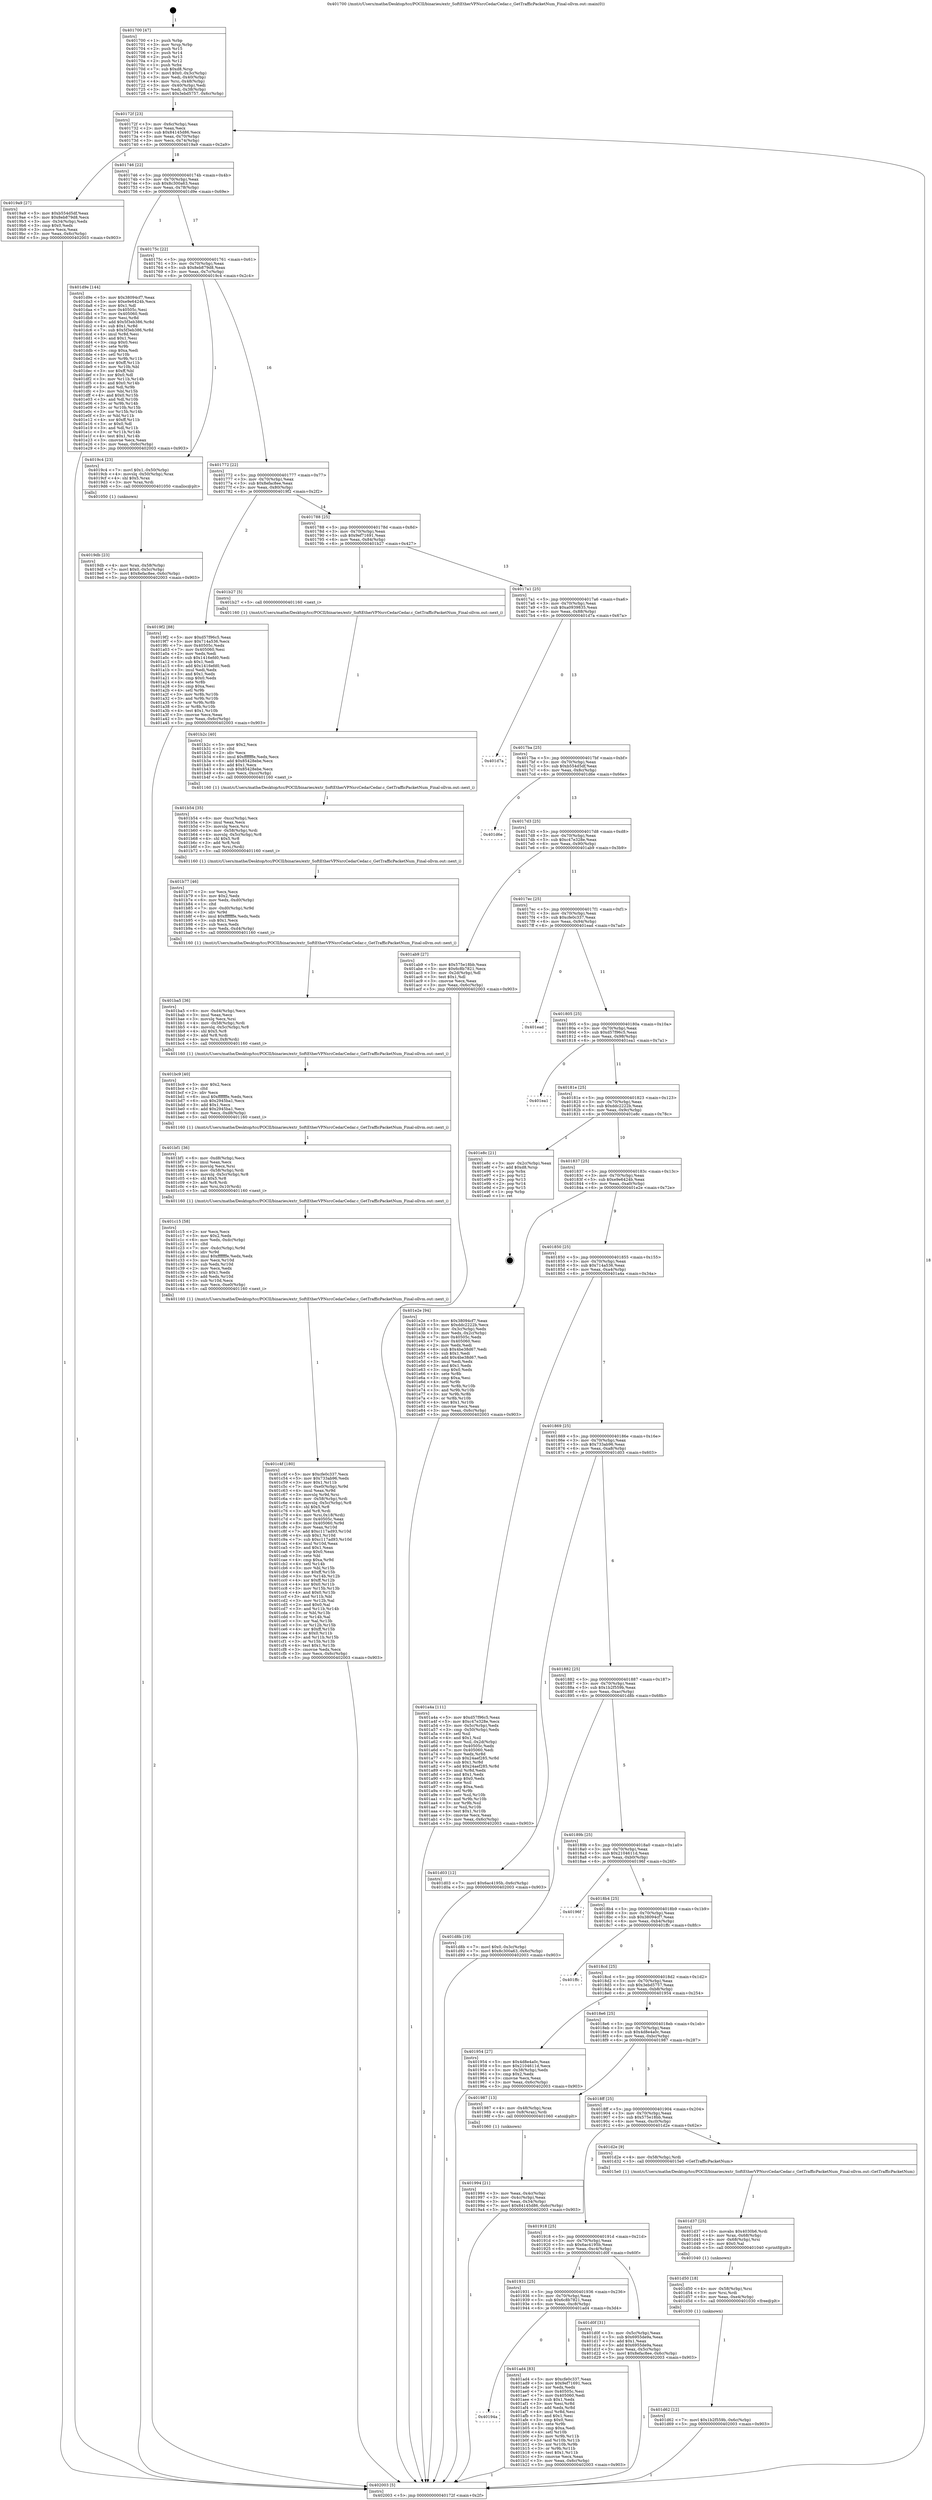 digraph "0x401700" {
  label = "0x401700 (/mnt/c/Users/mathe/Desktop/tcc/POCII/binaries/extr_SoftEtherVPNsrcCedarCedar.c_GetTrafficPacketNum_Final-ollvm.out::main(0))"
  labelloc = "t"
  node[shape=record]

  Entry [label="",width=0.3,height=0.3,shape=circle,fillcolor=black,style=filled]
  "0x40172f" [label="{
     0x40172f [23]\l
     | [instrs]\l
     &nbsp;&nbsp;0x40172f \<+3\>: mov -0x6c(%rbp),%eax\l
     &nbsp;&nbsp;0x401732 \<+2\>: mov %eax,%ecx\l
     &nbsp;&nbsp;0x401734 \<+6\>: sub $0x84145d86,%ecx\l
     &nbsp;&nbsp;0x40173a \<+3\>: mov %eax,-0x70(%rbp)\l
     &nbsp;&nbsp;0x40173d \<+3\>: mov %ecx,-0x74(%rbp)\l
     &nbsp;&nbsp;0x401740 \<+6\>: je 00000000004019a9 \<main+0x2a9\>\l
  }"]
  "0x4019a9" [label="{
     0x4019a9 [27]\l
     | [instrs]\l
     &nbsp;&nbsp;0x4019a9 \<+5\>: mov $0xb554d5df,%eax\l
     &nbsp;&nbsp;0x4019ae \<+5\>: mov $0x8eb879d8,%ecx\l
     &nbsp;&nbsp;0x4019b3 \<+3\>: mov -0x34(%rbp),%edx\l
     &nbsp;&nbsp;0x4019b6 \<+3\>: cmp $0x0,%edx\l
     &nbsp;&nbsp;0x4019b9 \<+3\>: cmove %ecx,%eax\l
     &nbsp;&nbsp;0x4019bc \<+3\>: mov %eax,-0x6c(%rbp)\l
     &nbsp;&nbsp;0x4019bf \<+5\>: jmp 0000000000402003 \<main+0x903\>\l
  }"]
  "0x401746" [label="{
     0x401746 [22]\l
     | [instrs]\l
     &nbsp;&nbsp;0x401746 \<+5\>: jmp 000000000040174b \<main+0x4b\>\l
     &nbsp;&nbsp;0x40174b \<+3\>: mov -0x70(%rbp),%eax\l
     &nbsp;&nbsp;0x40174e \<+5\>: sub $0x8c300a63,%eax\l
     &nbsp;&nbsp;0x401753 \<+3\>: mov %eax,-0x78(%rbp)\l
     &nbsp;&nbsp;0x401756 \<+6\>: je 0000000000401d9e \<main+0x69e\>\l
  }"]
  Exit [label="",width=0.3,height=0.3,shape=circle,fillcolor=black,style=filled,peripheries=2]
  "0x401d9e" [label="{
     0x401d9e [144]\l
     | [instrs]\l
     &nbsp;&nbsp;0x401d9e \<+5\>: mov $0x38094cf7,%eax\l
     &nbsp;&nbsp;0x401da3 \<+5\>: mov $0xe9e6424b,%ecx\l
     &nbsp;&nbsp;0x401da8 \<+2\>: mov $0x1,%dl\l
     &nbsp;&nbsp;0x401daa \<+7\>: mov 0x40505c,%esi\l
     &nbsp;&nbsp;0x401db1 \<+7\>: mov 0x405060,%edi\l
     &nbsp;&nbsp;0x401db8 \<+3\>: mov %esi,%r8d\l
     &nbsp;&nbsp;0x401dbb \<+7\>: add $0x5f3eb386,%r8d\l
     &nbsp;&nbsp;0x401dc2 \<+4\>: sub $0x1,%r8d\l
     &nbsp;&nbsp;0x401dc6 \<+7\>: sub $0x5f3eb386,%r8d\l
     &nbsp;&nbsp;0x401dcd \<+4\>: imul %r8d,%esi\l
     &nbsp;&nbsp;0x401dd1 \<+3\>: and $0x1,%esi\l
     &nbsp;&nbsp;0x401dd4 \<+3\>: cmp $0x0,%esi\l
     &nbsp;&nbsp;0x401dd7 \<+4\>: sete %r9b\l
     &nbsp;&nbsp;0x401ddb \<+3\>: cmp $0xa,%edi\l
     &nbsp;&nbsp;0x401dde \<+4\>: setl %r10b\l
     &nbsp;&nbsp;0x401de2 \<+3\>: mov %r9b,%r11b\l
     &nbsp;&nbsp;0x401de5 \<+4\>: xor $0xff,%r11b\l
     &nbsp;&nbsp;0x401de9 \<+3\>: mov %r10b,%bl\l
     &nbsp;&nbsp;0x401dec \<+3\>: xor $0xff,%bl\l
     &nbsp;&nbsp;0x401def \<+3\>: xor $0x0,%dl\l
     &nbsp;&nbsp;0x401df2 \<+3\>: mov %r11b,%r14b\l
     &nbsp;&nbsp;0x401df5 \<+4\>: and $0x0,%r14b\l
     &nbsp;&nbsp;0x401df9 \<+3\>: and %dl,%r9b\l
     &nbsp;&nbsp;0x401dfc \<+3\>: mov %bl,%r15b\l
     &nbsp;&nbsp;0x401dff \<+4\>: and $0x0,%r15b\l
     &nbsp;&nbsp;0x401e03 \<+3\>: and %dl,%r10b\l
     &nbsp;&nbsp;0x401e06 \<+3\>: or %r9b,%r14b\l
     &nbsp;&nbsp;0x401e09 \<+3\>: or %r10b,%r15b\l
     &nbsp;&nbsp;0x401e0c \<+3\>: xor %r15b,%r14b\l
     &nbsp;&nbsp;0x401e0f \<+3\>: or %bl,%r11b\l
     &nbsp;&nbsp;0x401e12 \<+4\>: xor $0xff,%r11b\l
     &nbsp;&nbsp;0x401e16 \<+3\>: or $0x0,%dl\l
     &nbsp;&nbsp;0x401e19 \<+3\>: and %dl,%r11b\l
     &nbsp;&nbsp;0x401e1c \<+3\>: or %r11b,%r14b\l
     &nbsp;&nbsp;0x401e1f \<+4\>: test $0x1,%r14b\l
     &nbsp;&nbsp;0x401e23 \<+3\>: cmovne %ecx,%eax\l
     &nbsp;&nbsp;0x401e26 \<+3\>: mov %eax,-0x6c(%rbp)\l
     &nbsp;&nbsp;0x401e29 \<+5\>: jmp 0000000000402003 \<main+0x903\>\l
  }"]
  "0x40175c" [label="{
     0x40175c [22]\l
     | [instrs]\l
     &nbsp;&nbsp;0x40175c \<+5\>: jmp 0000000000401761 \<main+0x61\>\l
     &nbsp;&nbsp;0x401761 \<+3\>: mov -0x70(%rbp),%eax\l
     &nbsp;&nbsp;0x401764 \<+5\>: sub $0x8eb879d8,%eax\l
     &nbsp;&nbsp;0x401769 \<+3\>: mov %eax,-0x7c(%rbp)\l
     &nbsp;&nbsp;0x40176c \<+6\>: je 00000000004019c4 \<main+0x2c4\>\l
  }"]
  "0x401d62" [label="{
     0x401d62 [12]\l
     | [instrs]\l
     &nbsp;&nbsp;0x401d62 \<+7\>: movl $0x1b2f559b,-0x6c(%rbp)\l
     &nbsp;&nbsp;0x401d69 \<+5\>: jmp 0000000000402003 \<main+0x903\>\l
  }"]
  "0x4019c4" [label="{
     0x4019c4 [23]\l
     | [instrs]\l
     &nbsp;&nbsp;0x4019c4 \<+7\>: movl $0x1,-0x50(%rbp)\l
     &nbsp;&nbsp;0x4019cb \<+4\>: movslq -0x50(%rbp),%rax\l
     &nbsp;&nbsp;0x4019cf \<+4\>: shl $0x5,%rax\l
     &nbsp;&nbsp;0x4019d3 \<+3\>: mov %rax,%rdi\l
     &nbsp;&nbsp;0x4019d6 \<+5\>: call 0000000000401050 \<malloc@plt\>\l
     | [calls]\l
     &nbsp;&nbsp;0x401050 \{1\} (unknown)\l
  }"]
  "0x401772" [label="{
     0x401772 [22]\l
     | [instrs]\l
     &nbsp;&nbsp;0x401772 \<+5\>: jmp 0000000000401777 \<main+0x77\>\l
     &nbsp;&nbsp;0x401777 \<+3\>: mov -0x70(%rbp),%eax\l
     &nbsp;&nbsp;0x40177a \<+5\>: sub $0x8efac8ee,%eax\l
     &nbsp;&nbsp;0x40177f \<+3\>: mov %eax,-0x80(%rbp)\l
     &nbsp;&nbsp;0x401782 \<+6\>: je 00000000004019f2 \<main+0x2f2\>\l
  }"]
  "0x401d50" [label="{
     0x401d50 [18]\l
     | [instrs]\l
     &nbsp;&nbsp;0x401d50 \<+4\>: mov -0x58(%rbp),%rsi\l
     &nbsp;&nbsp;0x401d54 \<+3\>: mov %rsi,%rdi\l
     &nbsp;&nbsp;0x401d57 \<+6\>: mov %eax,-0xe4(%rbp)\l
     &nbsp;&nbsp;0x401d5d \<+5\>: call 0000000000401030 \<free@plt\>\l
     | [calls]\l
     &nbsp;&nbsp;0x401030 \{1\} (unknown)\l
  }"]
  "0x4019f2" [label="{
     0x4019f2 [88]\l
     | [instrs]\l
     &nbsp;&nbsp;0x4019f2 \<+5\>: mov $0xd57f96c5,%eax\l
     &nbsp;&nbsp;0x4019f7 \<+5\>: mov $0x714a536,%ecx\l
     &nbsp;&nbsp;0x4019fc \<+7\>: mov 0x40505c,%edx\l
     &nbsp;&nbsp;0x401a03 \<+7\>: mov 0x405060,%esi\l
     &nbsp;&nbsp;0x401a0a \<+2\>: mov %edx,%edi\l
     &nbsp;&nbsp;0x401a0c \<+6\>: sub $0x1416efd0,%edi\l
     &nbsp;&nbsp;0x401a12 \<+3\>: sub $0x1,%edi\l
     &nbsp;&nbsp;0x401a15 \<+6\>: add $0x1416efd0,%edi\l
     &nbsp;&nbsp;0x401a1b \<+3\>: imul %edi,%edx\l
     &nbsp;&nbsp;0x401a1e \<+3\>: and $0x1,%edx\l
     &nbsp;&nbsp;0x401a21 \<+3\>: cmp $0x0,%edx\l
     &nbsp;&nbsp;0x401a24 \<+4\>: sete %r8b\l
     &nbsp;&nbsp;0x401a28 \<+3\>: cmp $0xa,%esi\l
     &nbsp;&nbsp;0x401a2b \<+4\>: setl %r9b\l
     &nbsp;&nbsp;0x401a2f \<+3\>: mov %r8b,%r10b\l
     &nbsp;&nbsp;0x401a32 \<+3\>: and %r9b,%r10b\l
     &nbsp;&nbsp;0x401a35 \<+3\>: xor %r9b,%r8b\l
     &nbsp;&nbsp;0x401a38 \<+3\>: or %r8b,%r10b\l
     &nbsp;&nbsp;0x401a3b \<+4\>: test $0x1,%r10b\l
     &nbsp;&nbsp;0x401a3f \<+3\>: cmovne %ecx,%eax\l
     &nbsp;&nbsp;0x401a42 \<+3\>: mov %eax,-0x6c(%rbp)\l
     &nbsp;&nbsp;0x401a45 \<+5\>: jmp 0000000000402003 \<main+0x903\>\l
  }"]
  "0x401788" [label="{
     0x401788 [25]\l
     | [instrs]\l
     &nbsp;&nbsp;0x401788 \<+5\>: jmp 000000000040178d \<main+0x8d\>\l
     &nbsp;&nbsp;0x40178d \<+3\>: mov -0x70(%rbp),%eax\l
     &nbsp;&nbsp;0x401790 \<+5\>: sub $0x9ef71691,%eax\l
     &nbsp;&nbsp;0x401795 \<+6\>: mov %eax,-0x84(%rbp)\l
     &nbsp;&nbsp;0x40179b \<+6\>: je 0000000000401b27 \<main+0x427\>\l
  }"]
  "0x401d37" [label="{
     0x401d37 [25]\l
     | [instrs]\l
     &nbsp;&nbsp;0x401d37 \<+10\>: movabs $0x4030b6,%rdi\l
     &nbsp;&nbsp;0x401d41 \<+4\>: mov %rax,-0x68(%rbp)\l
     &nbsp;&nbsp;0x401d45 \<+4\>: mov -0x68(%rbp),%rsi\l
     &nbsp;&nbsp;0x401d49 \<+2\>: mov $0x0,%al\l
     &nbsp;&nbsp;0x401d4b \<+5\>: call 0000000000401040 \<printf@plt\>\l
     | [calls]\l
     &nbsp;&nbsp;0x401040 \{1\} (unknown)\l
  }"]
  "0x401b27" [label="{
     0x401b27 [5]\l
     | [instrs]\l
     &nbsp;&nbsp;0x401b27 \<+5\>: call 0000000000401160 \<next_i\>\l
     | [calls]\l
     &nbsp;&nbsp;0x401160 \{1\} (/mnt/c/Users/mathe/Desktop/tcc/POCII/binaries/extr_SoftEtherVPNsrcCedarCedar.c_GetTrafficPacketNum_Final-ollvm.out::next_i)\l
  }"]
  "0x4017a1" [label="{
     0x4017a1 [25]\l
     | [instrs]\l
     &nbsp;&nbsp;0x4017a1 \<+5\>: jmp 00000000004017a6 \<main+0xa6\>\l
     &nbsp;&nbsp;0x4017a6 \<+3\>: mov -0x70(%rbp),%eax\l
     &nbsp;&nbsp;0x4017a9 \<+5\>: sub $0xa0939835,%eax\l
     &nbsp;&nbsp;0x4017ae \<+6\>: mov %eax,-0x88(%rbp)\l
     &nbsp;&nbsp;0x4017b4 \<+6\>: je 0000000000401d7a \<main+0x67a\>\l
  }"]
  "0x401c4f" [label="{
     0x401c4f [180]\l
     | [instrs]\l
     &nbsp;&nbsp;0x401c4f \<+5\>: mov $0xcfe0c337,%ecx\l
     &nbsp;&nbsp;0x401c54 \<+5\>: mov $0x733ab96,%edx\l
     &nbsp;&nbsp;0x401c59 \<+3\>: mov $0x1,%r11b\l
     &nbsp;&nbsp;0x401c5c \<+7\>: mov -0xe0(%rbp),%r9d\l
     &nbsp;&nbsp;0x401c63 \<+4\>: imul %eax,%r9d\l
     &nbsp;&nbsp;0x401c67 \<+3\>: movslq %r9d,%rsi\l
     &nbsp;&nbsp;0x401c6a \<+4\>: mov -0x58(%rbp),%rdi\l
     &nbsp;&nbsp;0x401c6e \<+4\>: movslq -0x5c(%rbp),%r8\l
     &nbsp;&nbsp;0x401c72 \<+4\>: shl $0x5,%r8\l
     &nbsp;&nbsp;0x401c76 \<+3\>: add %r8,%rdi\l
     &nbsp;&nbsp;0x401c79 \<+4\>: mov %rsi,0x18(%rdi)\l
     &nbsp;&nbsp;0x401c7d \<+7\>: mov 0x40505c,%eax\l
     &nbsp;&nbsp;0x401c84 \<+8\>: mov 0x405060,%r9d\l
     &nbsp;&nbsp;0x401c8c \<+3\>: mov %eax,%r10d\l
     &nbsp;&nbsp;0x401c8f \<+7\>: add $0xc117ad93,%r10d\l
     &nbsp;&nbsp;0x401c96 \<+4\>: sub $0x1,%r10d\l
     &nbsp;&nbsp;0x401c9a \<+7\>: sub $0xc117ad93,%r10d\l
     &nbsp;&nbsp;0x401ca1 \<+4\>: imul %r10d,%eax\l
     &nbsp;&nbsp;0x401ca5 \<+3\>: and $0x1,%eax\l
     &nbsp;&nbsp;0x401ca8 \<+3\>: cmp $0x0,%eax\l
     &nbsp;&nbsp;0x401cab \<+3\>: sete %bl\l
     &nbsp;&nbsp;0x401cae \<+4\>: cmp $0xa,%r9d\l
     &nbsp;&nbsp;0x401cb2 \<+4\>: setl %r14b\l
     &nbsp;&nbsp;0x401cb6 \<+3\>: mov %bl,%r15b\l
     &nbsp;&nbsp;0x401cb9 \<+4\>: xor $0xff,%r15b\l
     &nbsp;&nbsp;0x401cbd \<+3\>: mov %r14b,%r12b\l
     &nbsp;&nbsp;0x401cc0 \<+4\>: xor $0xff,%r12b\l
     &nbsp;&nbsp;0x401cc4 \<+4\>: xor $0x0,%r11b\l
     &nbsp;&nbsp;0x401cc8 \<+3\>: mov %r15b,%r13b\l
     &nbsp;&nbsp;0x401ccb \<+4\>: and $0x0,%r13b\l
     &nbsp;&nbsp;0x401ccf \<+3\>: and %r11b,%bl\l
     &nbsp;&nbsp;0x401cd2 \<+3\>: mov %r12b,%al\l
     &nbsp;&nbsp;0x401cd5 \<+2\>: and $0x0,%al\l
     &nbsp;&nbsp;0x401cd7 \<+3\>: and %r11b,%r14b\l
     &nbsp;&nbsp;0x401cda \<+3\>: or %bl,%r13b\l
     &nbsp;&nbsp;0x401cdd \<+3\>: or %r14b,%al\l
     &nbsp;&nbsp;0x401ce0 \<+3\>: xor %al,%r13b\l
     &nbsp;&nbsp;0x401ce3 \<+3\>: or %r12b,%r15b\l
     &nbsp;&nbsp;0x401ce6 \<+4\>: xor $0xff,%r15b\l
     &nbsp;&nbsp;0x401cea \<+4\>: or $0x0,%r11b\l
     &nbsp;&nbsp;0x401cee \<+3\>: and %r11b,%r15b\l
     &nbsp;&nbsp;0x401cf1 \<+3\>: or %r15b,%r13b\l
     &nbsp;&nbsp;0x401cf4 \<+4\>: test $0x1,%r13b\l
     &nbsp;&nbsp;0x401cf8 \<+3\>: cmovne %edx,%ecx\l
     &nbsp;&nbsp;0x401cfb \<+3\>: mov %ecx,-0x6c(%rbp)\l
     &nbsp;&nbsp;0x401cfe \<+5\>: jmp 0000000000402003 \<main+0x903\>\l
  }"]
  "0x401d7a" [label="{
     0x401d7a\l
  }", style=dashed]
  "0x4017ba" [label="{
     0x4017ba [25]\l
     | [instrs]\l
     &nbsp;&nbsp;0x4017ba \<+5\>: jmp 00000000004017bf \<main+0xbf\>\l
     &nbsp;&nbsp;0x4017bf \<+3\>: mov -0x70(%rbp),%eax\l
     &nbsp;&nbsp;0x4017c2 \<+5\>: sub $0xb554d5df,%eax\l
     &nbsp;&nbsp;0x4017c7 \<+6\>: mov %eax,-0x8c(%rbp)\l
     &nbsp;&nbsp;0x4017cd \<+6\>: je 0000000000401d6e \<main+0x66e\>\l
  }"]
  "0x401c15" [label="{
     0x401c15 [58]\l
     | [instrs]\l
     &nbsp;&nbsp;0x401c15 \<+2\>: xor %ecx,%ecx\l
     &nbsp;&nbsp;0x401c17 \<+5\>: mov $0x2,%edx\l
     &nbsp;&nbsp;0x401c1c \<+6\>: mov %edx,-0xdc(%rbp)\l
     &nbsp;&nbsp;0x401c22 \<+1\>: cltd\l
     &nbsp;&nbsp;0x401c23 \<+7\>: mov -0xdc(%rbp),%r9d\l
     &nbsp;&nbsp;0x401c2a \<+3\>: idiv %r9d\l
     &nbsp;&nbsp;0x401c2d \<+6\>: imul $0xfffffffe,%edx,%edx\l
     &nbsp;&nbsp;0x401c33 \<+3\>: mov %ecx,%r10d\l
     &nbsp;&nbsp;0x401c36 \<+3\>: sub %edx,%r10d\l
     &nbsp;&nbsp;0x401c39 \<+2\>: mov %ecx,%edx\l
     &nbsp;&nbsp;0x401c3b \<+3\>: sub $0x1,%edx\l
     &nbsp;&nbsp;0x401c3e \<+3\>: add %edx,%r10d\l
     &nbsp;&nbsp;0x401c41 \<+3\>: sub %r10d,%ecx\l
     &nbsp;&nbsp;0x401c44 \<+6\>: mov %ecx,-0xe0(%rbp)\l
     &nbsp;&nbsp;0x401c4a \<+5\>: call 0000000000401160 \<next_i\>\l
     | [calls]\l
     &nbsp;&nbsp;0x401160 \{1\} (/mnt/c/Users/mathe/Desktop/tcc/POCII/binaries/extr_SoftEtherVPNsrcCedarCedar.c_GetTrafficPacketNum_Final-ollvm.out::next_i)\l
  }"]
  "0x401d6e" [label="{
     0x401d6e\l
  }", style=dashed]
  "0x4017d3" [label="{
     0x4017d3 [25]\l
     | [instrs]\l
     &nbsp;&nbsp;0x4017d3 \<+5\>: jmp 00000000004017d8 \<main+0xd8\>\l
     &nbsp;&nbsp;0x4017d8 \<+3\>: mov -0x70(%rbp),%eax\l
     &nbsp;&nbsp;0x4017db \<+5\>: sub $0xc47e328e,%eax\l
     &nbsp;&nbsp;0x4017e0 \<+6\>: mov %eax,-0x90(%rbp)\l
     &nbsp;&nbsp;0x4017e6 \<+6\>: je 0000000000401ab9 \<main+0x3b9\>\l
  }"]
  "0x401bf1" [label="{
     0x401bf1 [36]\l
     | [instrs]\l
     &nbsp;&nbsp;0x401bf1 \<+6\>: mov -0xd8(%rbp),%ecx\l
     &nbsp;&nbsp;0x401bf7 \<+3\>: imul %eax,%ecx\l
     &nbsp;&nbsp;0x401bfa \<+3\>: movslq %ecx,%rsi\l
     &nbsp;&nbsp;0x401bfd \<+4\>: mov -0x58(%rbp),%rdi\l
     &nbsp;&nbsp;0x401c01 \<+4\>: movslq -0x5c(%rbp),%r8\l
     &nbsp;&nbsp;0x401c05 \<+4\>: shl $0x5,%r8\l
     &nbsp;&nbsp;0x401c09 \<+3\>: add %r8,%rdi\l
     &nbsp;&nbsp;0x401c0c \<+4\>: mov %rsi,0x10(%rdi)\l
     &nbsp;&nbsp;0x401c10 \<+5\>: call 0000000000401160 \<next_i\>\l
     | [calls]\l
     &nbsp;&nbsp;0x401160 \{1\} (/mnt/c/Users/mathe/Desktop/tcc/POCII/binaries/extr_SoftEtherVPNsrcCedarCedar.c_GetTrafficPacketNum_Final-ollvm.out::next_i)\l
  }"]
  "0x401ab9" [label="{
     0x401ab9 [27]\l
     | [instrs]\l
     &nbsp;&nbsp;0x401ab9 \<+5\>: mov $0x575e18bb,%eax\l
     &nbsp;&nbsp;0x401abe \<+5\>: mov $0x6c8b7821,%ecx\l
     &nbsp;&nbsp;0x401ac3 \<+3\>: mov -0x2d(%rbp),%dl\l
     &nbsp;&nbsp;0x401ac6 \<+3\>: test $0x1,%dl\l
     &nbsp;&nbsp;0x401ac9 \<+3\>: cmovne %ecx,%eax\l
     &nbsp;&nbsp;0x401acc \<+3\>: mov %eax,-0x6c(%rbp)\l
     &nbsp;&nbsp;0x401acf \<+5\>: jmp 0000000000402003 \<main+0x903\>\l
  }"]
  "0x4017ec" [label="{
     0x4017ec [25]\l
     | [instrs]\l
     &nbsp;&nbsp;0x4017ec \<+5\>: jmp 00000000004017f1 \<main+0xf1\>\l
     &nbsp;&nbsp;0x4017f1 \<+3\>: mov -0x70(%rbp),%eax\l
     &nbsp;&nbsp;0x4017f4 \<+5\>: sub $0xcfe0c337,%eax\l
     &nbsp;&nbsp;0x4017f9 \<+6\>: mov %eax,-0x94(%rbp)\l
     &nbsp;&nbsp;0x4017ff \<+6\>: je 0000000000401ead \<main+0x7ad\>\l
  }"]
  "0x401bc9" [label="{
     0x401bc9 [40]\l
     | [instrs]\l
     &nbsp;&nbsp;0x401bc9 \<+5\>: mov $0x2,%ecx\l
     &nbsp;&nbsp;0x401bce \<+1\>: cltd\l
     &nbsp;&nbsp;0x401bcf \<+2\>: idiv %ecx\l
     &nbsp;&nbsp;0x401bd1 \<+6\>: imul $0xfffffffe,%edx,%ecx\l
     &nbsp;&nbsp;0x401bd7 \<+6\>: sub $0x2945ba1,%ecx\l
     &nbsp;&nbsp;0x401bdd \<+3\>: add $0x1,%ecx\l
     &nbsp;&nbsp;0x401be0 \<+6\>: add $0x2945ba1,%ecx\l
     &nbsp;&nbsp;0x401be6 \<+6\>: mov %ecx,-0xd8(%rbp)\l
     &nbsp;&nbsp;0x401bec \<+5\>: call 0000000000401160 \<next_i\>\l
     | [calls]\l
     &nbsp;&nbsp;0x401160 \{1\} (/mnt/c/Users/mathe/Desktop/tcc/POCII/binaries/extr_SoftEtherVPNsrcCedarCedar.c_GetTrafficPacketNum_Final-ollvm.out::next_i)\l
  }"]
  "0x401ead" [label="{
     0x401ead\l
  }", style=dashed]
  "0x401805" [label="{
     0x401805 [25]\l
     | [instrs]\l
     &nbsp;&nbsp;0x401805 \<+5\>: jmp 000000000040180a \<main+0x10a\>\l
     &nbsp;&nbsp;0x40180a \<+3\>: mov -0x70(%rbp),%eax\l
     &nbsp;&nbsp;0x40180d \<+5\>: sub $0xd57f96c5,%eax\l
     &nbsp;&nbsp;0x401812 \<+6\>: mov %eax,-0x98(%rbp)\l
     &nbsp;&nbsp;0x401818 \<+6\>: je 0000000000401ea1 \<main+0x7a1\>\l
  }"]
  "0x401ba5" [label="{
     0x401ba5 [36]\l
     | [instrs]\l
     &nbsp;&nbsp;0x401ba5 \<+6\>: mov -0xd4(%rbp),%ecx\l
     &nbsp;&nbsp;0x401bab \<+3\>: imul %eax,%ecx\l
     &nbsp;&nbsp;0x401bae \<+3\>: movslq %ecx,%rsi\l
     &nbsp;&nbsp;0x401bb1 \<+4\>: mov -0x58(%rbp),%rdi\l
     &nbsp;&nbsp;0x401bb5 \<+4\>: movslq -0x5c(%rbp),%r8\l
     &nbsp;&nbsp;0x401bb9 \<+4\>: shl $0x5,%r8\l
     &nbsp;&nbsp;0x401bbd \<+3\>: add %r8,%rdi\l
     &nbsp;&nbsp;0x401bc0 \<+4\>: mov %rsi,0x8(%rdi)\l
     &nbsp;&nbsp;0x401bc4 \<+5\>: call 0000000000401160 \<next_i\>\l
     | [calls]\l
     &nbsp;&nbsp;0x401160 \{1\} (/mnt/c/Users/mathe/Desktop/tcc/POCII/binaries/extr_SoftEtherVPNsrcCedarCedar.c_GetTrafficPacketNum_Final-ollvm.out::next_i)\l
  }"]
  "0x401ea1" [label="{
     0x401ea1\l
  }", style=dashed]
  "0x40181e" [label="{
     0x40181e [25]\l
     | [instrs]\l
     &nbsp;&nbsp;0x40181e \<+5\>: jmp 0000000000401823 \<main+0x123\>\l
     &nbsp;&nbsp;0x401823 \<+3\>: mov -0x70(%rbp),%eax\l
     &nbsp;&nbsp;0x401826 \<+5\>: sub $0xddc2222b,%eax\l
     &nbsp;&nbsp;0x40182b \<+6\>: mov %eax,-0x9c(%rbp)\l
     &nbsp;&nbsp;0x401831 \<+6\>: je 0000000000401e8c \<main+0x78c\>\l
  }"]
  "0x401b77" [label="{
     0x401b77 [46]\l
     | [instrs]\l
     &nbsp;&nbsp;0x401b77 \<+2\>: xor %ecx,%ecx\l
     &nbsp;&nbsp;0x401b79 \<+5\>: mov $0x2,%edx\l
     &nbsp;&nbsp;0x401b7e \<+6\>: mov %edx,-0xd0(%rbp)\l
     &nbsp;&nbsp;0x401b84 \<+1\>: cltd\l
     &nbsp;&nbsp;0x401b85 \<+7\>: mov -0xd0(%rbp),%r9d\l
     &nbsp;&nbsp;0x401b8c \<+3\>: idiv %r9d\l
     &nbsp;&nbsp;0x401b8f \<+6\>: imul $0xfffffffe,%edx,%edx\l
     &nbsp;&nbsp;0x401b95 \<+3\>: sub $0x1,%ecx\l
     &nbsp;&nbsp;0x401b98 \<+2\>: sub %ecx,%edx\l
     &nbsp;&nbsp;0x401b9a \<+6\>: mov %edx,-0xd4(%rbp)\l
     &nbsp;&nbsp;0x401ba0 \<+5\>: call 0000000000401160 \<next_i\>\l
     | [calls]\l
     &nbsp;&nbsp;0x401160 \{1\} (/mnt/c/Users/mathe/Desktop/tcc/POCII/binaries/extr_SoftEtherVPNsrcCedarCedar.c_GetTrafficPacketNum_Final-ollvm.out::next_i)\l
  }"]
  "0x401e8c" [label="{
     0x401e8c [21]\l
     | [instrs]\l
     &nbsp;&nbsp;0x401e8c \<+3\>: mov -0x2c(%rbp),%eax\l
     &nbsp;&nbsp;0x401e8f \<+7\>: add $0xd8,%rsp\l
     &nbsp;&nbsp;0x401e96 \<+1\>: pop %rbx\l
     &nbsp;&nbsp;0x401e97 \<+2\>: pop %r12\l
     &nbsp;&nbsp;0x401e99 \<+2\>: pop %r13\l
     &nbsp;&nbsp;0x401e9b \<+2\>: pop %r14\l
     &nbsp;&nbsp;0x401e9d \<+2\>: pop %r15\l
     &nbsp;&nbsp;0x401e9f \<+1\>: pop %rbp\l
     &nbsp;&nbsp;0x401ea0 \<+1\>: ret\l
  }"]
  "0x401837" [label="{
     0x401837 [25]\l
     | [instrs]\l
     &nbsp;&nbsp;0x401837 \<+5\>: jmp 000000000040183c \<main+0x13c\>\l
     &nbsp;&nbsp;0x40183c \<+3\>: mov -0x70(%rbp),%eax\l
     &nbsp;&nbsp;0x40183f \<+5\>: sub $0xe9e6424b,%eax\l
     &nbsp;&nbsp;0x401844 \<+6\>: mov %eax,-0xa0(%rbp)\l
     &nbsp;&nbsp;0x40184a \<+6\>: je 0000000000401e2e \<main+0x72e\>\l
  }"]
  "0x401b54" [label="{
     0x401b54 [35]\l
     | [instrs]\l
     &nbsp;&nbsp;0x401b54 \<+6\>: mov -0xcc(%rbp),%ecx\l
     &nbsp;&nbsp;0x401b5a \<+3\>: imul %eax,%ecx\l
     &nbsp;&nbsp;0x401b5d \<+3\>: movslq %ecx,%rsi\l
     &nbsp;&nbsp;0x401b60 \<+4\>: mov -0x58(%rbp),%rdi\l
     &nbsp;&nbsp;0x401b64 \<+4\>: movslq -0x5c(%rbp),%r8\l
     &nbsp;&nbsp;0x401b68 \<+4\>: shl $0x5,%r8\l
     &nbsp;&nbsp;0x401b6c \<+3\>: add %r8,%rdi\l
     &nbsp;&nbsp;0x401b6f \<+3\>: mov %rsi,(%rdi)\l
     &nbsp;&nbsp;0x401b72 \<+5\>: call 0000000000401160 \<next_i\>\l
     | [calls]\l
     &nbsp;&nbsp;0x401160 \{1\} (/mnt/c/Users/mathe/Desktop/tcc/POCII/binaries/extr_SoftEtherVPNsrcCedarCedar.c_GetTrafficPacketNum_Final-ollvm.out::next_i)\l
  }"]
  "0x401e2e" [label="{
     0x401e2e [94]\l
     | [instrs]\l
     &nbsp;&nbsp;0x401e2e \<+5\>: mov $0x38094cf7,%eax\l
     &nbsp;&nbsp;0x401e33 \<+5\>: mov $0xddc2222b,%ecx\l
     &nbsp;&nbsp;0x401e38 \<+3\>: mov -0x3c(%rbp),%edx\l
     &nbsp;&nbsp;0x401e3b \<+3\>: mov %edx,-0x2c(%rbp)\l
     &nbsp;&nbsp;0x401e3e \<+7\>: mov 0x40505c,%edx\l
     &nbsp;&nbsp;0x401e45 \<+7\>: mov 0x405060,%esi\l
     &nbsp;&nbsp;0x401e4c \<+2\>: mov %edx,%edi\l
     &nbsp;&nbsp;0x401e4e \<+6\>: sub $0x4be38d67,%edi\l
     &nbsp;&nbsp;0x401e54 \<+3\>: sub $0x1,%edi\l
     &nbsp;&nbsp;0x401e57 \<+6\>: add $0x4be38d67,%edi\l
     &nbsp;&nbsp;0x401e5d \<+3\>: imul %edi,%edx\l
     &nbsp;&nbsp;0x401e60 \<+3\>: and $0x1,%edx\l
     &nbsp;&nbsp;0x401e63 \<+3\>: cmp $0x0,%edx\l
     &nbsp;&nbsp;0x401e66 \<+4\>: sete %r8b\l
     &nbsp;&nbsp;0x401e6a \<+3\>: cmp $0xa,%esi\l
     &nbsp;&nbsp;0x401e6d \<+4\>: setl %r9b\l
     &nbsp;&nbsp;0x401e71 \<+3\>: mov %r8b,%r10b\l
     &nbsp;&nbsp;0x401e74 \<+3\>: and %r9b,%r10b\l
     &nbsp;&nbsp;0x401e77 \<+3\>: xor %r9b,%r8b\l
     &nbsp;&nbsp;0x401e7a \<+3\>: or %r8b,%r10b\l
     &nbsp;&nbsp;0x401e7d \<+4\>: test $0x1,%r10b\l
     &nbsp;&nbsp;0x401e81 \<+3\>: cmovne %ecx,%eax\l
     &nbsp;&nbsp;0x401e84 \<+3\>: mov %eax,-0x6c(%rbp)\l
     &nbsp;&nbsp;0x401e87 \<+5\>: jmp 0000000000402003 \<main+0x903\>\l
  }"]
  "0x401850" [label="{
     0x401850 [25]\l
     | [instrs]\l
     &nbsp;&nbsp;0x401850 \<+5\>: jmp 0000000000401855 \<main+0x155\>\l
     &nbsp;&nbsp;0x401855 \<+3\>: mov -0x70(%rbp),%eax\l
     &nbsp;&nbsp;0x401858 \<+5\>: sub $0x714a536,%eax\l
     &nbsp;&nbsp;0x40185d \<+6\>: mov %eax,-0xa4(%rbp)\l
     &nbsp;&nbsp;0x401863 \<+6\>: je 0000000000401a4a \<main+0x34a\>\l
  }"]
  "0x401b2c" [label="{
     0x401b2c [40]\l
     | [instrs]\l
     &nbsp;&nbsp;0x401b2c \<+5\>: mov $0x2,%ecx\l
     &nbsp;&nbsp;0x401b31 \<+1\>: cltd\l
     &nbsp;&nbsp;0x401b32 \<+2\>: idiv %ecx\l
     &nbsp;&nbsp;0x401b34 \<+6\>: imul $0xfffffffe,%edx,%ecx\l
     &nbsp;&nbsp;0x401b3a \<+6\>: add $0x85428ebe,%ecx\l
     &nbsp;&nbsp;0x401b40 \<+3\>: add $0x1,%ecx\l
     &nbsp;&nbsp;0x401b43 \<+6\>: sub $0x85428ebe,%ecx\l
     &nbsp;&nbsp;0x401b49 \<+6\>: mov %ecx,-0xcc(%rbp)\l
     &nbsp;&nbsp;0x401b4f \<+5\>: call 0000000000401160 \<next_i\>\l
     | [calls]\l
     &nbsp;&nbsp;0x401160 \{1\} (/mnt/c/Users/mathe/Desktop/tcc/POCII/binaries/extr_SoftEtherVPNsrcCedarCedar.c_GetTrafficPacketNum_Final-ollvm.out::next_i)\l
  }"]
  "0x401a4a" [label="{
     0x401a4a [111]\l
     | [instrs]\l
     &nbsp;&nbsp;0x401a4a \<+5\>: mov $0xd57f96c5,%eax\l
     &nbsp;&nbsp;0x401a4f \<+5\>: mov $0xc47e328e,%ecx\l
     &nbsp;&nbsp;0x401a54 \<+3\>: mov -0x5c(%rbp),%edx\l
     &nbsp;&nbsp;0x401a57 \<+3\>: cmp -0x50(%rbp),%edx\l
     &nbsp;&nbsp;0x401a5a \<+4\>: setl %sil\l
     &nbsp;&nbsp;0x401a5e \<+4\>: and $0x1,%sil\l
     &nbsp;&nbsp;0x401a62 \<+4\>: mov %sil,-0x2d(%rbp)\l
     &nbsp;&nbsp;0x401a66 \<+7\>: mov 0x40505c,%edx\l
     &nbsp;&nbsp;0x401a6d \<+7\>: mov 0x405060,%edi\l
     &nbsp;&nbsp;0x401a74 \<+3\>: mov %edx,%r8d\l
     &nbsp;&nbsp;0x401a77 \<+7\>: sub $0x24aef285,%r8d\l
     &nbsp;&nbsp;0x401a7e \<+4\>: sub $0x1,%r8d\l
     &nbsp;&nbsp;0x401a82 \<+7\>: add $0x24aef285,%r8d\l
     &nbsp;&nbsp;0x401a89 \<+4\>: imul %r8d,%edx\l
     &nbsp;&nbsp;0x401a8d \<+3\>: and $0x1,%edx\l
     &nbsp;&nbsp;0x401a90 \<+3\>: cmp $0x0,%edx\l
     &nbsp;&nbsp;0x401a93 \<+4\>: sete %sil\l
     &nbsp;&nbsp;0x401a97 \<+3\>: cmp $0xa,%edi\l
     &nbsp;&nbsp;0x401a9a \<+4\>: setl %r9b\l
     &nbsp;&nbsp;0x401a9e \<+3\>: mov %sil,%r10b\l
     &nbsp;&nbsp;0x401aa1 \<+3\>: and %r9b,%r10b\l
     &nbsp;&nbsp;0x401aa4 \<+3\>: xor %r9b,%sil\l
     &nbsp;&nbsp;0x401aa7 \<+3\>: or %sil,%r10b\l
     &nbsp;&nbsp;0x401aaa \<+4\>: test $0x1,%r10b\l
     &nbsp;&nbsp;0x401aae \<+3\>: cmovne %ecx,%eax\l
     &nbsp;&nbsp;0x401ab1 \<+3\>: mov %eax,-0x6c(%rbp)\l
     &nbsp;&nbsp;0x401ab4 \<+5\>: jmp 0000000000402003 \<main+0x903\>\l
  }"]
  "0x401869" [label="{
     0x401869 [25]\l
     | [instrs]\l
     &nbsp;&nbsp;0x401869 \<+5\>: jmp 000000000040186e \<main+0x16e\>\l
     &nbsp;&nbsp;0x40186e \<+3\>: mov -0x70(%rbp),%eax\l
     &nbsp;&nbsp;0x401871 \<+5\>: sub $0x733ab96,%eax\l
     &nbsp;&nbsp;0x401876 \<+6\>: mov %eax,-0xa8(%rbp)\l
     &nbsp;&nbsp;0x40187c \<+6\>: je 0000000000401d03 \<main+0x603\>\l
  }"]
  "0x40194a" [label="{
     0x40194a\l
  }", style=dashed]
  "0x401d03" [label="{
     0x401d03 [12]\l
     | [instrs]\l
     &nbsp;&nbsp;0x401d03 \<+7\>: movl $0x6ac4195b,-0x6c(%rbp)\l
     &nbsp;&nbsp;0x401d0a \<+5\>: jmp 0000000000402003 \<main+0x903\>\l
  }"]
  "0x401882" [label="{
     0x401882 [25]\l
     | [instrs]\l
     &nbsp;&nbsp;0x401882 \<+5\>: jmp 0000000000401887 \<main+0x187\>\l
     &nbsp;&nbsp;0x401887 \<+3\>: mov -0x70(%rbp),%eax\l
     &nbsp;&nbsp;0x40188a \<+5\>: sub $0x1b2f559b,%eax\l
     &nbsp;&nbsp;0x40188f \<+6\>: mov %eax,-0xac(%rbp)\l
     &nbsp;&nbsp;0x401895 \<+6\>: je 0000000000401d8b \<main+0x68b\>\l
  }"]
  "0x401ad4" [label="{
     0x401ad4 [83]\l
     | [instrs]\l
     &nbsp;&nbsp;0x401ad4 \<+5\>: mov $0xcfe0c337,%eax\l
     &nbsp;&nbsp;0x401ad9 \<+5\>: mov $0x9ef71691,%ecx\l
     &nbsp;&nbsp;0x401ade \<+2\>: xor %edx,%edx\l
     &nbsp;&nbsp;0x401ae0 \<+7\>: mov 0x40505c,%esi\l
     &nbsp;&nbsp;0x401ae7 \<+7\>: mov 0x405060,%edi\l
     &nbsp;&nbsp;0x401aee \<+3\>: sub $0x1,%edx\l
     &nbsp;&nbsp;0x401af1 \<+3\>: mov %esi,%r8d\l
     &nbsp;&nbsp;0x401af4 \<+3\>: add %edx,%r8d\l
     &nbsp;&nbsp;0x401af7 \<+4\>: imul %r8d,%esi\l
     &nbsp;&nbsp;0x401afb \<+3\>: and $0x1,%esi\l
     &nbsp;&nbsp;0x401afe \<+3\>: cmp $0x0,%esi\l
     &nbsp;&nbsp;0x401b01 \<+4\>: sete %r9b\l
     &nbsp;&nbsp;0x401b05 \<+3\>: cmp $0xa,%edi\l
     &nbsp;&nbsp;0x401b08 \<+4\>: setl %r10b\l
     &nbsp;&nbsp;0x401b0c \<+3\>: mov %r9b,%r11b\l
     &nbsp;&nbsp;0x401b0f \<+3\>: and %r10b,%r11b\l
     &nbsp;&nbsp;0x401b12 \<+3\>: xor %r10b,%r9b\l
     &nbsp;&nbsp;0x401b15 \<+3\>: or %r9b,%r11b\l
     &nbsp;&nbsp;0x401b18 \<+4\>: test $0x1,%r11b\l
     &nbsp;&nbsp;0x401b1c \<+3\>: cmovne %ecx,%eax\l
     &nbsp;&nbsp;0x401b1f \<+3\>: mov %eax,-0x6c(%rbp)\l
     &nbsp;&nbsp;0x401b22 \<+5\>: jmp 0000000000402003 \<main+0x903\>\l
  }"]
  "0x401d8b" [label="{
     0x401d8b [19]\l
     | [instrs]\l
     &nbsp;&nbsp;0x401d8b \<+7\>: movl $0x0,-0x3c(%rbp)\l
     &nbsp;&nbsp;0x401d92 \<+7\>: movl $0x8c300a63,-0x6c(%rbp)\l
     &nbsp;&nbsp;0x401d99 \<+5\>: jmp 0000000000402003 \<main+0x903\>\l
  }"]
  "0x40189b" [label="{
     0x40189b [25]\l
     | [instrs]\l
     &nbsp;&nbsp;0x40189b \<+5\>: jmp 00000000004018a0 \<main+0x1a0\>\l
     &nbsp;&nbsp;0x4018a0 \<+3\>: mov -0x70(%rbp),%eax\l
     &nbsp;&nbsp;0x4018a3 \<+5\>: sub $0x2104611d,%eax\l
     &nbsp;&nbsp;0x4018a8 \<+6\>: mov %eax,-0xb0(%rbp)\l
     &nbsp;&nbsp;0x4018ae \<+6\>: je 000000000040196f \<main+0x26f\>\l
  }"]
  "0x401931" [label="{
     0x401931 [25]\l
     | [instrs]\l
     &nbsp;&nbsp;0x401931 \<+5\>: jmp 0000000000401936 \<main+0x236\>\l
     &nbsp;&nbsp;0x401936 \<+3\>: mov -0x70(%rbp),%eax\l
     &nbsp;&nbsp;0x401939 \<+5\>: sub $0x6c8b7821,%eax\l
     &nbsp;&nbsp;0x40193e \<+6\>: mov %eax,-0xc8(%rbp)\l
     &nbsp;&nbsp;0x401944 \<+6\>: je 0000000000401ad4 \<main+0x3d4\>\l
  }"]
  "0x40196f" [label="{
     0x40196f\l
  }", style=dashed]
  "0x4018b4" [label="{
     0x4018b4 [25]\l
     | [instrs]\l
     &nbsp;&nbsp;0x4018b4 \<+5\>: jmp 00000000004018b9 \<main+0x1b9\>\l
     &nbsp;&nbsp;0x4018b9 \<+3\>: mov -0x70(%rbp),%eax\l
     &nbsp;&nbsp;0x4018bc \<+5\>: sub $0x38094cf7,%eax\l
     &nbsp;&nbsp;0x4018c1 \<+6\>: mov %eax,-0xb4(%rbp)\l
     &nbsp;&nbsp;0x4018c7 \<+6\>: je 0000000000401ffc \<main+0x8fc\>\l
  }"]
  "0x401d0f" [label="{
     0x401d0f [31]\l
     | [instrs]\l
     &nbsp;&nbsp;0x401d0f \<+3\>: mov -0x5c(%rbp),%eax\l
     &nbsp;&nbsp;0x401d12 \<+5\>: sub $0x6955de9a,%eax\l
     &nbsp;&nbsp;0x401d17 \<+3\>: add $0x1,%eax\l
     &nbsp;&nbsp;0x401d1a \<+5\>: add $0x6955de9a,%eax\l
     &nbsp;&nbsp;0x401d1f \<+3\>: mov %eax,-0x5c(%rbp)\l
     &nbsp;&nbsp;0x401d22 \<+7\>: movl $0x8efac8ee,-0x6c(%rbp)\l
     &nbsp;&nbsp;0x401d29 \<+5\>: jmp 0000000000402003 \<main+0x903\>\l
  }"]
  "0x401ffc" [label="{
     0x401ffc\l
  }", style=dashed]
  "0x4018cd" [label="{
     0x4018cd [25]\l
     | [instrs]\l
     &nbsp;&nbsp;0x4018cd \<+5\>: jmp 00000000004018d2 \<main+0x1d2\>\l
     &nbsp;&nbsp;0x4018d2 \<+3\>: mov -0x70(%rbp),%eax\l
     &nbsp;&nbsp;0x4018d5 \<+5\>: sub $0x3ebd5757,%eax\l
     &nbsp;&nbsp;0x4018da \<+6\>: mov %eax,-0xb8(%rbp)\l
     &nbsp;&nbsp;0x4018e0 \<+6\>: je 0000000000401954 \<main+0x254\>\l
  }"]
  "0x401918" [label="{
     0x401918 [25]\l
     | [instrs]\l
     &nbsp;&nbsp;0x401918 \<+5\>: jmp 000000000040191d \<main+0x21d\>\l
     &nbsp;&nbsp;0x40191d \<+3\>: mov -0x70(%rbp),%eax\l
     &nbsp;&nbsp;0x401920 \<+5\>: sub $0x6ac4195b,%eax\l
     &nbsp;&nbsp;0x401925 \<+6\>: mov %eax,-0xc4(%rbp)\l
     &nbsp;&nbsp;0x40192b \<+6\>: je 0000000000401d0f \<main+0x60f\>\l
  }"]
  "0x401954" [label="{
     0x401954 [27]\l
     | [instrs]\l
     &nbsp;&nbsp;0x401954 \<+5\>: mov $0x4d8e4a0c,%eax\l
     &nbsp;&nbsp;0x401959 \<+5\>: mov $0x2104611d,%ecx\l
     &nbsp;&nbsp;0x40195e \<+3\>: mov -0x38(%rbp),%edx\l
     &nbsp;&nbsp;0x401961 \<+3\>: cmp $0x2,%edx\l
     &nbsp;&nbsp;0x401964 \<+3\>: cmovne %ecx,%eax\l
     &nbsp;&nbsp;0x401967 \<+3\>: mov %eax,-0x6c(%rbp)\l
     &nbsp;&nbsp;0x40196a \<+5\>: jmp 0000000000402003 \<main+0x903\>\l
  }"]
  "0x4018e6" [label="{
     0x4018e6 [25]\l
     | [instrs]\l
     &nbsp;&nbsp;0x4018e6 \<+5\>: jmp 00000000004018eb \<main+0x1eb\>\l
     &nbsp;&nbsp;0x4018eb \<+3\>: mov -0x70(%rbp),%eax\l
     &nbsp;&nbsp;0x4018ee \<+5\>: sub $0x4d8e4a0c,%eax\l
     &nbsp;&nbsp;0x4018f3 \<+6\>: mov %eax,-0xbc(%rbp)\l
     &nbsp;&nbsp;0x4018f9 \<+6\>: je 0000000000401987 \<main+0x287\>\l
  }"]
  "0x402003" [label="{
     0x402003 [5]\l
     | [instrs]\l
     &nbsp;&nbsp;0x402003 \<+5\>: jmp 000000000040172f \<main+0x2f\>\l
  }"]
  "0x401700" [label="{
     0x401700 [47]\l
     | [instrs]\l
     &nbsp;&nbsp;0x401700 \<+1\>: push %rbp\l
     &nbsp;&nbsp;0x401701 \<+3\>: mov %rsp,%rbp\l
     &nbsp;&nbsp;0x401704 \<+2\>: push %r15\l
     &nbsp;&nbsp;0x401706 \<+2\>: push %r14\l
     &nbsp;&nbsp;0x401708 \<+2\>: push %r13\l
     &nbsp;&nbsp;0x40170a \<+2\>: push %r12\l
     &nbsp;&nbsp;0x40170c \<+1\>: push %rbx\l
     &nbsp;&nbsp;0x40170d \<+7\>: sub $0xd8,%rsp\l
     &nbsp;&nbsp;0x401714 \<+7\>: movl $0x0,-0x3c(%rbp)\l
     &nbsp;&nbsp;0x40171b \<+3\>: mov %edi,-0x40(%rbp)\l
     &nbsp;&nbsp;0x40171e \<+4\>: mov %rsi,-0x48(%rbp)\l
     &nbsp;&nbsp;0x401722 \<+3\>: mov -0x40(%rbp),%edi\l
     &nbsp;&nbsp;0x401725 \<+3\>: mov %edi,-0x38(%rbp)\l
     &nbsp;&nbsp;0x401728 \<+7\>: movl $0x3ebd5757,-0x6c(%rbp)\l
  }"]
  "0x401d2e" [label="{
     0x401d2e [9]\l
     | [instrs]\l
     &nbsp;&nbsp;0x401d2e \<+4\>: mov -0x58(%rbp),%rdi\l
     &nbsp;&nbsp;0x401d32 \<+5\>: call 00000000004015e0 \<GetTrafficPacketNum\>\l
     | [calls]\l
     &nbsp;&nbsp;0x4015e0 \{1\} (/mnt/c/Users/mathe/Desktop/tcc/POCII/binaries/extr_SoftEtherVPNsrcCedarCedar.c_GetTrafficPacketNum_Final-ollvm.out::GetTrafficPacketNum)\l
  }"]
  "0x401987" [label="{
     0x401987 [13]\l
     | [instrs]\l
     &nbsp;&nbsp;0x401987 \<+4\>: mov -0x48(%rbp),%rax\l
     &nbsp;&nbsp;0x40198b \<+4\>: mov 0x8(%rax),%rdi\l
     &nbsp;&nbsp;0x40198f \<+5\>: call 0000000000401060 \<atoi@plt\>\l
     | [calls]\l
     &nbsp;&nbsp;0x401060 \{1\} (unknown)\l
  }"]
  "0x4018ff" [label="{
     0x4018ff [25]\l
     | [instrs]\l
     &nbsp;&nbsp;0x4018ff \<+5\>: jmp 0000000000401904 \<main+0x204\>\l
     &nbsp;&nbsp;0x401904 \<+3\>: mov -0x70(%rbp),%eax\l
     &nbsp;&nbsp;0x401907 \<+5\>: sub $0x575e18bb,%eax\l
     &nbsp;&nbsp;0x40190c \<+6\>: mov %eax,-0xc0(%rbp)\l
     &nbsp;&nbsp;0x401912 \<+6\>: je 0000000000401d2e \<main+0x62e\>\l
  }"]
  "0x401994" [label="{
     0x401994 [21]\l
     | [instrs]\l
     &nbsp;&nbsp;0x401994 \<+3\>: mov %eax,-0x4c(%rbp)\l
     &nbsp;&nbsp;0x401997 \<+3\>: mov -0x4c(%rbp),%eax\l
     &nbsp;&nbsp;0x40199a \<+3\>: mov %eax,-0x34(%rbp)\l
     &nbsp;&nbsp;0x40199d \<+7\>: movl $0x84145d86,-0x6c(%rbp)\l
     &nbsp;&nbsp;0x4019a4 \<+5\>: jmp 0000000000402003 \<main+0x903\>\l
  }"]
  "0x4019db" [label="{
     0x4019db [23]\l
     | [instrs]\l
     &nbsp;&nbsp;0x4019db \<+4\>: mov %rax,-0x58(%rbp)\l
     &nbsp;&nbsp;0x4019df \<+7\>: movl $0x0,-0x5c(%rbp)\l
     &nbsp;&nbsp;0x4019e6 \<+7\>: movl $0x8efac8ee,-0x6c(%rbp)\l
     &nbsp;&nbsp;0x4019ed \<+5\>: jmp 0000000000402003 \<main+0x903\>\l
  }"]
  Entry -> "0x401700" [label=" 1"]
  "0x40172f" -> "0x4019a9" [label=" 1"]
  "0x40172f" -> "0x401746" [label=" 18"]
  "0x401e8c" -> Exit [label=" 1"]
  "0x401746" -> "0x401d9e" [label=" 1"]
  "0x401746" -> "0x40175c" [label=" 17"]
  "0x401e2e" -> "0x402003" [label=" 1"]
  "0x40175c" -> "0x4019c4" [label=" 1"]
  "0x40175c" -> "0x401772" [label=" 16"]
  "0x401d9e" -> "0x402003" [label=" 1"]
  "0x401772" -> "0x4019f2" [label=" 2"]
  "0x401772" -> "0x401788" [label=" 14"]
  "0x401d8b" -> "0x402003" [label=" 1"]
  "0x401788" -> "0x401b27" [label=" 1"]
  "0x401788" -> "0x4017a1" [label=" 13"]
  "0x401d62" -> "0x402003" [label=" 1"]
  "0x4017a1" -> "0x401d7a" [label=" 0"]
  "0x4017a1" -> "0x4017ba" [label=" 13"]
  "0x401d50" -> "0x401d62" [label=" 1"]
  "0x4017ba" -> "0x401d6e" [label=" 0"]
  "0x4017ba" -> "0x4017d3" [label=" 13"]
  "0x401d37" -> "0x401d50" [label=" 1"]
  "0x4017d3" -> "0x401ab9" [label=" 2"]
  "0x4017d3" -> "0x4017ec" [label=" 11"]
  "0x401d2e" -> "0x401d37" [label=" 1"]
  "0x4017ec" -> "0x401ead" [label=" 0"]
  "0x4017ec" -> "0x401805" [label=" 11"]
  "0x401d0f" -> "0x402003" [label=" 1"]
  "0x401805" -> "0x401ea1" [label=" 0"]
  "0x401805" -> "0x40181e" [label=" 11"]
  "0x401d03" -> "0x402003" [label=" 1"]
  "0x40181e" -> "0x401e8c" [label=" 1"]
  "0x40181e" -> "0x401837" [label=" 10"]
  "0x401c4f" -> "0x402003" [label=" 1"]
  "0x401837" -> "0x401e2e" [label=" 1"]
  "0x401837" -> "0x401850" [label=" 9"]
  "0x401c15" -> "0x401c4f" [label=" 1"]
  "0x401850" -> "0x401a4a" [label=" 2"]
  "0x401850" -> "0x401869" [label=" 7"]
  "0x401bf1" -> "0x401c15" [label=" 1"]
  "0x401869" -> "0x401d03" [label=" 1"]
  "0x401869" -> "0x401882" [label=" 6"]
  "0x401bc9" -> "0x401bf1" [label=" 1"]
  "0x401882" -> "0x401d8b" [label=" 1"]
  "0x401882" -> "0x40189b" [label=" 5"]
  "0x401ba5" -> "0x401bc9" [label=" 1"]
  "0x40189b" -> "0x40196f" [label=" 0"]
  "0x40189b" -> "0x4018b4" [label=" 5"]
  "0x401b54" -> "0x401b77" [label=" 1"]
  "0x4018b4" -> "0x401ffc" [label=" 0"]
  "0x4018b4" -> "0x4018cd" [label=" 5"]
  "0x401b2c" -> "0x401b54" [label=" 1"]
  "0x4018cd" -> "0x401954" [label=" 1"]
  "0x4018cd" -> "0x4018e6" [label=" 4"]
  "0x401954" -> "0x402003" [label=" 1"]
  "0x401700" -> "0x40172f" [label=" 1"]
  "0x402003" -> "0x40172f" [label=" 18"]
  "0x401ad4" -> "0x402003" [label=" 1"]
  "0x4018e6" -> "0x401987" [label=" 1"]
  "0x4018e6" -> "0x4018ff" [label=" 3"]
  "0x401987" -> "0x401994" [label=" 1"]
  "0x401994" -> "0x402003" [label=" 1"]
  "0x4019a9" -> "0x402003" [label=" 1"]
  "0x4019c4" -> "0x4019db" [label=" 1"]
  "0x4019db" -> "0x402003" [label=" 1"]
  "0x4019f2" -> "0x402003" [label=" 2"]
  "0x401a4a" -> "0x402003" [label=" 2"]
  "0x401ab9" -> "0x402003" [label=" 2"]
  "0x401931" -> "0x40194a" [label=" 0"]
  "0x4018ff" -> "0x401d2e" [label=" 1"]
  "0x4018ff" -> "0x401918" [label=" 2"]
  "0x401b27" -> "0x401b2c" [label=" 1"]
  "0x401918" -> "0x401d0f" [label=" 1"]
  "0x401918" -> "0x401931" [label=" 1"]
  "0x401b77" -> "0x401ba5" [label=" 1"]
  "0x401931" -> "0x401ad4" [label=" 1"]
}
